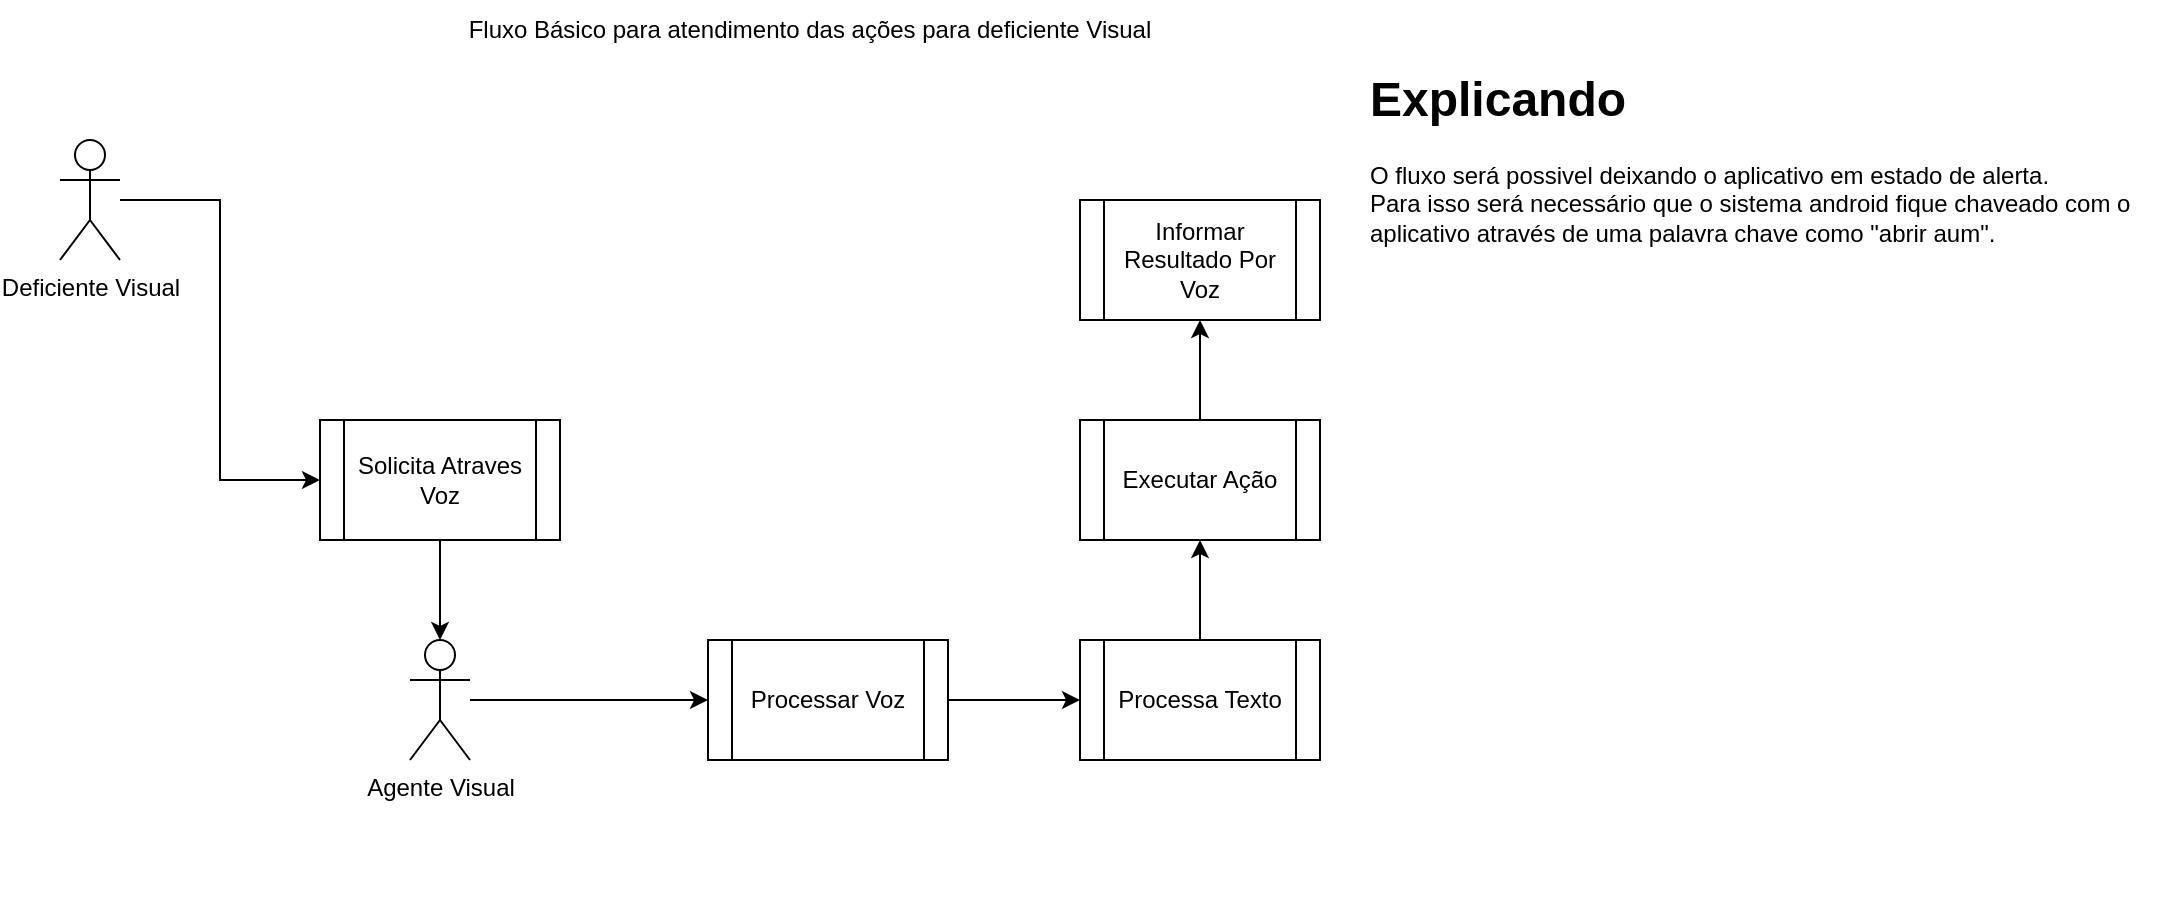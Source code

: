 <mxfile version="20.3.0" type="device"><diagram id="nkaGLDjRUFL-NUZ4vUu-" name="Página-1"><mxGraphModel dx="804" dy="559" grid="1" gridSize="10" guides="1" tooltips="1" connect="1" arrows="1" fold="1" page="1" pageScale="1" pageWidth="827" pageHeight="1169" math="0" shadow="0"><root><mxCell id="0"/><mxCell id="1" parent="0"/><mxCell id="O4NXPIaJQYhHgZwHgubN-22" style="edgeStyle=orthogonalEdgeStyle;rounded=0;orthogonalLoop=1;jettySize=auto;html=1;entryX=0;entryY=0.5;entryDx=0;entryDy=0;" edge="1" parent="1" source="O4NXPIaJQYhHgZwHgubN-2" target="O4NXPIaJQYhHgZwHgubN-20"><mxGeometry relative="1" as="geometry"/></mxCell><mxCell id="O4NXPIaJQYhHgZwHgubN-2" value="Deficiente Visual" style="shape=umlActor;verticalLabelPosition=bottom;verticalAlign=top;html=1;outlineConnect=0;" vertex="1" parent="1"><mxGeometry x="90" y="90" width="30" height="60" as="geometry"/></mxCell><mxCell id="O4NXPIaJQYhHgZwHgubN-26" style="edgeStyle=orthogonalEdgeStyle;rounded=0;orthogonalLoop=1;jettySize=auto;html=1;entryX=0;entryY=0.5;entryDx=0;entryDy=0;" edge="1" parent="1" source="O4NXPIaJQYhHgZwHgubN-3" target="O4NXPIaJQYhHgZwHgubN-25"><mxGeometry relative="1" as="geometry"/></mxCell><mxCell id="O4NXPIaJQYhHgZwHgubN-3" value="Agente Visual" style="shape=umlActor;verticalLabelPosition=bottom;verticalAlign=top;html=1;outlineConnect=0;" vertex="1" parent="1"><mxGeometry x="265" y="340" width="30" height="60" as="geometry"/></mxCell><mxCell id="O4NXPIaJQYhHgZwHgubN-24" style="edgeStyle=orthogonalEdgeStyle;rounded=0;orthogonalLoop=1;jettySize=auto;html=1;entryX=0.5;entryY=0;entryDx=0;entryDy=0;entryPerimeter=0;" edge="1" parent="1" source="O4NXPIaJQYhHgZwHgubN-20" target="O4NXPIaJQYhHgZwHgubN-3"><mxGeometry relative="1" as="geometry"/></mxCell><mxCell id="O4NXPIaJQYhHgZwHgubN-20" value="Solicita Atraves Voz" style="shape=process;whiteSpace=wrap;html=1;backgroundOutline=1;" vertex="1" parent="1"><mxGeometry x="220" y="230" width="120" height="60" as="geometry"/></mxCell><mxCell id="O4NXPIaJQYhHgZwHgubN-28" style="edgeStyle=orthogonalEdgeStyle;rounded=0;orthogonalLoop=1;jettySize=auto;html=1;entryX=0;entryY=0.5;entryDx=0;entryDy=0;" edge="1" parent="1" source="O4NXPIaJQYhHgZwHgubN-25" target="O4NXPIaJQYhHgZwHgubN-27"><mxGeometry relative="1" as="geometry"/></mxCell><mxCell id="O4NXPIaJQYhHgZwHgubN-25" value="Processar Voz" style="shape=process;whiteSpace=wrap;html=1;backgroundOutline=1;" vertex="1" parent="1"><mxGeometry x="414" y="340" width="120" height="60" as="geometry"/></mxCell><mxCell id="O4NXPIaJQYhHgZwHgubN-30" style="edgeStyle=orthogonalEdgeStyle;rounded=0;orthogonalLoop=1;jettySize=auto;html=1;entryX=0.5;entryY=1;entryDx=0;entryDy=0;" edge="1" parent="1" source="O4NXPIaJQYhHgZwHgubN-27" target="O4NXPIaJQYhHgZwHgubN-29"><mxGeometry relative="1" as="geometry"/></mxCell><mxCell id="O4NXPIaJQYhHgZwHgubN-27" value="Processa Texto" style="shape=process;whiteSpace=wrap;html=1;backgroundOutline=1;" vertex="1" parent="1"><mxGeometry x="600" y="340" width="120" height="60" as="geometry"/></mxCell><mxCell id="O4NXPIaJQYhHgZwHgubN-32" style="edgeStyle=orthogonalEdgeStyle;rounded=0;orthogonalLoop=1;jettySize=auto;html=1;entryX=0.5;entryY=1;entryDx=0;entryDy=0;" edge="1" parent="1" source="O4NXPIaJQYhHgZwHgubN-29" target="O4NXPIaJQYhHgZwHgubN-31"><mxGeometry relative="1" as="geometry"/></mxCell><mxCell id="O4NXPIaJQYhHgZwHgubN-29" value="Executar Ação" style="shape=process;whiteSpace=wrap;html=1;backgroundOutline=1;" vertex="1" parent="1"><mxGeometry x="600" y="230" width="120" height="60" as="geometry"/></mxCell><mxCell id="O4NXPIaJQYhHgZwHgubN-31" value="Informar Resultado Por Voz" style="shape=process;whiteSpace=wrap;html=1;backgroundOutline=1;" vertex="1" parent="1"><mxGeometry x="600" y="120" width="120" height="60" as="geometry"/></mxCell><mxCell id="O4NXPIaJQYhHgZwHgubN-33" value="Fluxo Básico para atendimento das ações para deficiente Visual" style="text;html=1;strokeColor=none;fillColor=none;align=center;verticalAlign=middle;whiteSpace=wrap;rounded=0;" vertex="1" parent="1"><mxGeometry x="290" y="20" width="350" height="30" as="geometry"/></mxCell><mxCell id="O4NXPIaJQYhHgZwHgubN-34" value="&lt;h1&gt;Explicando&lt;/h1&gt;&lt;div&gt;O fluxo será possivel deixando o aplicativo em estado de alerta.&lt;/div&gt;&lt;div&gt;Para isso será necessário que o sistema android fique chaveado com o aplicativo através de uma palavra chave como &quot;abrir aum&quot;.&lt;/div&gt;&lt;div&gt;&lt;br&gt;&lt;/div&gt;&lt;div&gt;&lt;br&gt;&lt;/div&gt;&lt;div&gt;&lt;br&gt;&lt;/div&gt;" style="text;html=1;strokeColor=none;fillColor=none;spacing=5;spacingTop=-20;whiteSpace=wrap;overflow=hidden;rounded=0;" vertex="1" parent="1"><mxGeometry x="740" y="50" width="400" height="430" as="geometry"/></mxCell></root></mxGraphModel></diagram></mxfile>